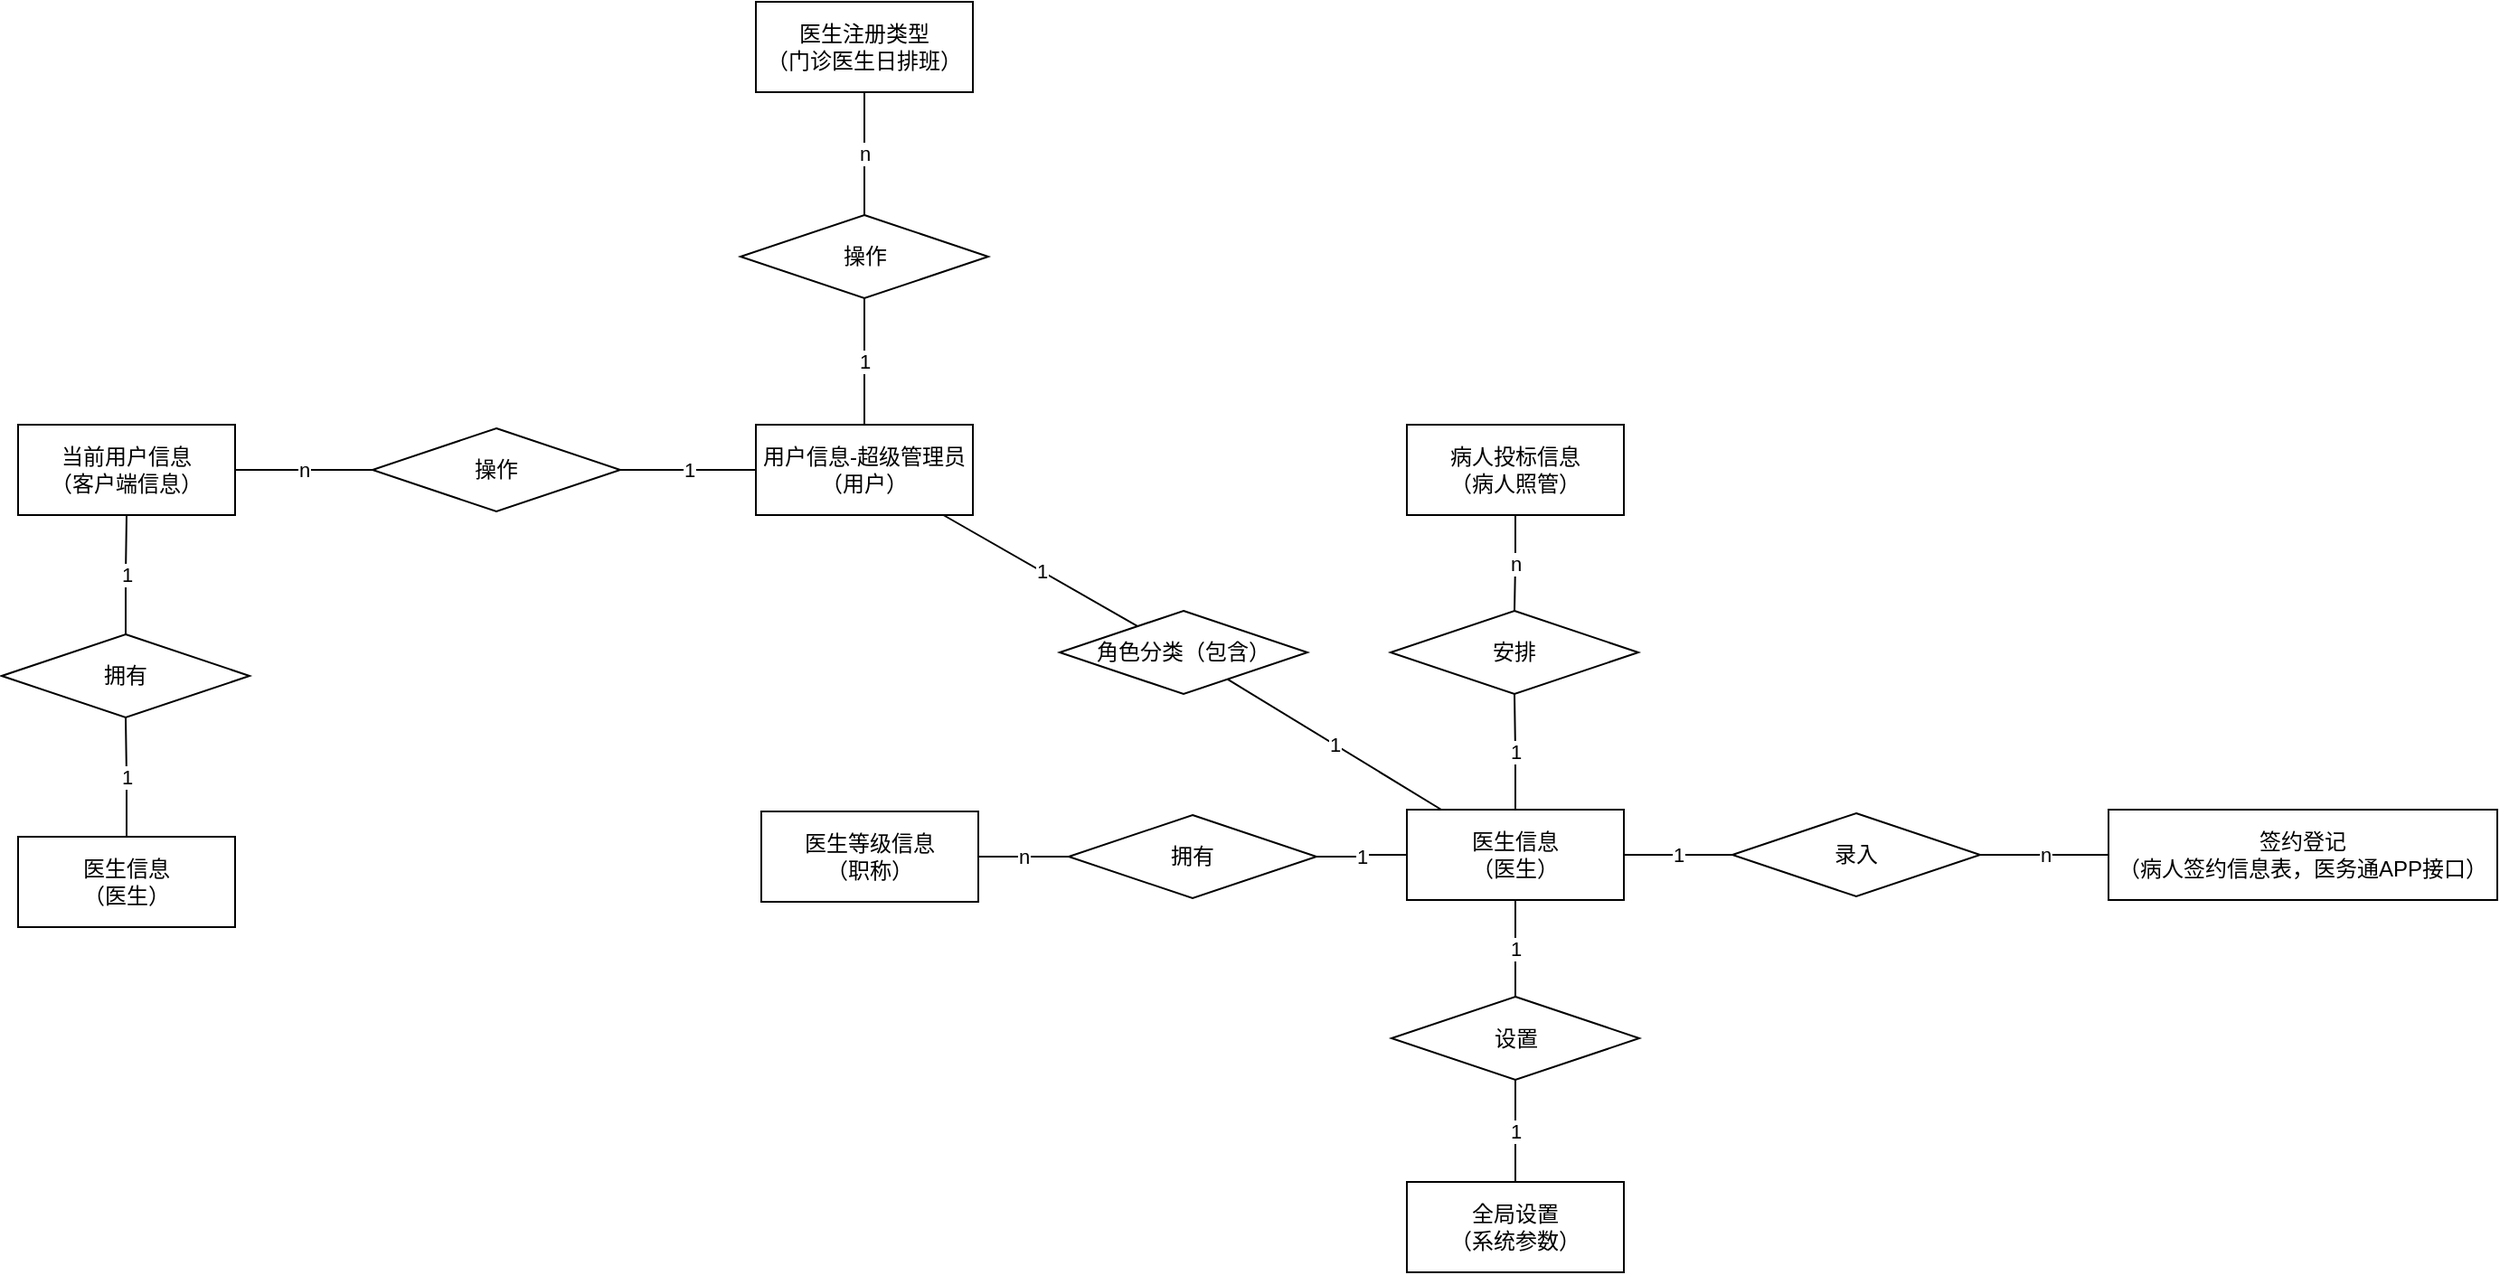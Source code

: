 <mxfile version="24.7.4">
  <diagram name="第 1 页" id="78033s9l0AK3vR_pznim">
    <mxGraphModel dx="2849" dy="1819" grid="0" gridSize="10" guides="1" tooltips="1" connect="1" arrows="1" fold="1" page="1" pageScale="1" pageWidth="827" pageHeight="1169" math="0" shadow="0">
      <root>
        <mxCell id="0" />
        <mxCell id="1" parent="0" />
        <mxCell id="rbatr0RZPFqrajTzZ2mt-5" value="1" style="edgeStyle=orthogonalEdgeStyle;rounded=0;orthogonalLoop=1;jettySize=auto;html=1;endArrow=none;endFill=0;" edge="1" parent="1" source="rbatr0RZPFqrajTzZ2mt-1" target="rbatr0RZPFqrajTzZ2mt-4">
          <mxGeometry relative="1" as="geometry" />
        </mxCell>
        <mxCell id="rbatr0RZPFqrajTzZ2mt-10" value="1" style="edgeStyle=orthogonalEdgeStyle;rounded=0;orthogonalLoop=1;jettySize=auto;html=1;endArrow=none;endFill=0;" edge="1" parent="1" source="rbatr0RZPFqrajTzZ2mt-1" target="rbatr0RZPFqrajTzZ2mt-9">
          <mxGeometry relative="1" as="geometry" />
        </mxCell>
        <mxCell id="rbatr0RZPFqrajTzZ2mt-14" value="1" style="edgeStyle=orthogonalEdgeStyle;rounded=0;orthogonalLoop=1;jettySize=auto;html=1;endArrow=none;endFill=0;" edge="1" parent="1" source="rbatr0RZPFqrajTzZ2mt-1" target="rbatr0RZPFqrajTzZ2mt-13">
          <mxGeometry relative="1" as="geometry" />
        </mxCell>
        <mxCell id="rbatr0RZPFqrajTzZ2mt-19" value="1" style="edgeStyle=orthogonalEdgeStyle;rounded=0;orthogonalLoop=1;jettySize=auto;html=1;endArrow=none;endFill=0;" edge="1" parent="1" source="rbatr0RZPFqrajTzZ2mt-1" target="rbatr0RZPFqrajTzZ2mt-18">
          <mxGeometry relative="1" as="geometry" />
        </mxCell>
        <mxCell id="rbatr0RZPFqrajTzZ2mt-1" value="&lt;div&gt;&lt;span style=&quot;background-color: initial;&quot;&gt;医生信息&lt;/span&gt;&lt;/div&gt;&lt;div&gt;（医生）&lt;/div&gt;" style="rounded=0;whiteSpace=wrap;html=1;" vertex="1" parent="1">
          <mxGeometry x="-681" y="-711" width="120" height="50" as="geometry" />
        </mxCell>
        <mxCell id="rbatr0RZPFqrajTzZ2mt-3" value="签约登记&lt;div&gt;（病人签约信息表，医务通APP接口）&lt;/div&gt;" style="rounded=0;whiteSpace=wrap;html=1;" vertex="1" parent="1">
          <mxGeometry x="-293" y="-711" width="215" height="50" as="geometry" />
        </mxCell>
        <mxCell id="rbatr0RZPFqrajTzZ2mt-6" value="n" style="edgeStyle=orthogonalEdgeStyle;rounded=0;orthogonalLoop=1;jettySize=auto;html=1;endArrow=none;endFill=0;" edge="1" parent="1" source="rbatr0RZPFqrajTzZ2mt-4" target="rbatr0RZPFqrajTzZ2mt-3">
          <mxGeometry relative="1" as="geometry" />
        </mxCell>
        <mxCell id="rbatr0RZPFqrajTzZ2mt-4" value="录入" style="rhombus;whiteSpace=wrap;html=1;" vertex="1" parent="1">
          <mxGeometry x="-501" y="-709" width="137" height="46" as="geometry" />
        </mxCell>
        <mxCell id="rbatr0RZPFqrajTzZ2mt-8" value="全局设置&lt;div&gt;（系统参数）&lt;/div&gt;" style="rounded=0;whiteSpace=wrap;html=1;" vertex="1" parent="1">
          <mxGeometry x="-681" y="-505" width="120" height="50" as="geometry" />
        </mxCell>
        <mxCell id="rbatr0RZPFqrajTzZ2mt-11" value="1" style="edgeStyle=orthogonalEdgeStyle;rounded=0;orthogonalLoop=1;jettySize=auto;html=1;endArrow=none;endFill=0;" edge="1" parent="1" source="rbatr0RZPFqrajTzZ2mt-9" target="rbatr0RZPFqrajTzZ2mt-8">
          <mxGeometry relative="1" as="geometry" />
        </mxCell>
        <mxCell id="rbatr0RZPFqrajTzZ2mt-9" value="设置" style="rhombus;whiteSpace=wrap;html=1;" vertex="1" parent="1">
          <mxGeometry x="-689.5" y="-607.5" width="137" height="46" as="geometry" />
        </mxCell>
        <mxCell id="rbatr0RZPFqrajTzZ2mt-12" value="医生等级信息&lt;div&gt;（职称）&lt;/div&gt;" style="rounded=0;whiteSpace=wrap;html=1;" vertex="1" parent="1">
          <mxGeometry x="-1038" y="-710" width="120" height="50" as="geometry" />
        </mxCell>
        <mxCell id="rbatr0RZPFqrajTzZ2mt-15" value="n" style="edgeStyle=orthogonalEdgeStyle;rounded=0;orthogonalLoop=1;jettySize=auto;html=1;endArrow=none;endFill=0;" edge="1" parent="1" source="rbatr0RZPFqrajTzZ2mt-13" target="rbatr0RZPFqrajTzZ2mt-12">
          <mxGeometry relative="1" as="geometry" />
        </mxCell>
        <mxCell id="rbatr0RZPFqrajTzZ2mt-13" value="拥有" style="rhombus;whiteSpace=wrap;html=1;" vertex="1" parent="1">
          <mxGeometry x="-868" y="-708" width="137" height="46" as="geometry" />
        </mxCell>
        <mxCell id="rbatr0RZPFqrajTzZ2mt-20" value="n" style="edgeStyle=orthogonalEdgeStyle;rounded=0;orthogonalLoop=1;jettySize=auto;html=1;endArrow=none;endFill=0;" edge="1" parent="1" source="rbatr0RZPFqrajTzZ2mt-17" target="rbatr0RZPFqrajTzZ2mt-18">
          <mxGeometry relative="1" as="geometry" />
        </mxCell>
        <mxCell id="rbatr0RZPFqrajTzZ2mt-17" value="病人投标信息&lt;div&gt;（病人照管）&lt;/div&gt;" style="rounded=0;whiteSpace=wrap;html=1;" vertex="1" parent="1">
          <mxGeometry x="-681" y="-924" width="120" height="50" as="geometry" />
        </mxCell>
        <mxCell id="rbatr0RZPFqrajTzZ2mt-18" value="安排" style="rhombus;whiteSpace=wrap;html=1;" vertex="1" parent="1">
          <mxGeometry x="-690" y="-821" width="137" height="46" as="geometry" />
        </mxCell>
        <mxCell id="rbatr0RZPFqrajTzZ2mt-23" value="1" style="rounded=0;orthogonalLoop=1;jettySize=auto;html=1;endArrow=none;endFill=0;" edge="1" parent="1" source="rbatr0RZPFqrajTzZ2mt-21" target="rbatr0RZPFqrajTzZ2mt-22">
          <mxGeometry relative="1" as="geometry" />
        </mxCell>
        <mxCell id="rbatr0RZPFqrajTzZ2mt-27" value="1" style="edgeStyle=orthogonalEdgeStyle;rounded=0;orthogonalLoop=1;jettySize=auto;html=1;endArrow=none;endFill=0;" edge="1" parent="1" source="rbatr0RZPFqrajTzZ2mt-21" target="rbatr0RZPFqrajTzZ2mt-26">
          <mxGeometry relative="1" as="geometry" />
        </mxCell>
        <mxCell id="rbatr0RZPFqrajTzZ2mt-35" value="1" style="edgeStyle=orthogonalEdgeStyle;rounded=0;orthogonalLoop=1;jettySize=auto;html=1;endArrow=none;endFill=0;" edge="1" parent="1" source="rbatr0RZPFqrajTzZ2mt-21" target="rbatr0RZPFqrajTzZ2mt-34">
          <mxGeometry relative="1" as="geometry" />
        </mxCell>
        <mxCell id="rbatr0RZPFqrajTzZ2mt-21" value="用户信息-超级管理员&lt;div&gt;（用户）&lt;/div&gt;" style="rounded=0;whiteSpace=wrap;html=1;" vertex="1" parent="1">
          <mxGeometry x="-1041" y="-924" width="120" height="50" as="geometry" />
        </mxCell>
        <mxCell id="rbatr0RZPFqrajTzZ2mt-24" value="1" style="rounded=0;orthogonalLoop=1;jettySize=auto;html=1;endArrow=none;endFill=0;" edge="1" parent="1" source="rbatr0RZPFqrajTzZ2mt-22" target="rbatr0RZPFqrajTzZ2mt-1">
          <mxGeometry relative="1" as="geometry" />
        </mxCell>
        <mxCell id="rbatr0RZPFqrajTzZ2mt-22" value="角色分类（包含）" style="rhombus;whiteSpace=wrap;html=1;" vertex="1" parent="1">
          <mxGeometry x="-873" y="-821" width="137" height="46" as="geometry" />
        </mxCell>
        <mxCell id="rbatr0RZPFqrajTzZ2mt-28" value="n" style="edgeStyle=orthogonalEdgeStyle;rounded=0;orthogonalLoop=1;jettySize=auto;html=1;endArrow=none;endFill=0;" edge="1" parent="1" source="rbatr0RZPFqrajTzZ2mt-25" target="rbatr0RZPFqrajTzZ2mt-26">
          <mxGeometry relative="1" as="geometry" />
        </mxCell>
        <mxCell id="rbatr0RZPFqrajTzZ2mt-25" value="当前用户信息&lt;div&gt;（客户端信息）&lt;/div&gt;" style="rounded=0;whiteSpace=wrap;html=1;" vertex="1" parent="1">
          <mxGeometry x="-1449" y="-924" width="120" height="50" as="geometry" />
        </mxCell>
        <mxCell id="rbatr0RZPFqrajTzZ2mt-26" value="操作" style="rhombus;whiteSpace=wrap;html=1;" vertex="1" parent="1">
          <mxGeometry x="-1253" y="-922" width="137" height="46" as="geometry" />
        </mxCell>
        <mxCell id="rbatr0RZPFqrajTzZ2mt-31" value="1" style="edgeStyle=orthogonalEdgeStyle;rounded=0;orthogonalLoop=1;jettySize=auto;html=1;endArrow=none;endFill=0;" edge="1" parent="1" source="rbatr0RZPFqrajTzZ2mt-29" target="rbatr0RZPFqrajTzZ2mt-30">
          <mxGeometry relative="1" as="geometry" />
        </mxCell>
        <mxCell id="rbatr0RZPFqrajTzZ2mt-29" value="&lt;div&gt;&lt;span style=&quot;background-color: initial;&quot;&gt;医生信息&lt;/span&gt;&lt;/div&gt;&lt;div&gt;（医生）&lt;/div&gt;" style="rounded=0;whiteSpace=wrap;html=1;" vertex="1" parent="1">
          <mxGeometry x="-1449" y="-696" width="120" height="50" as="geometry" />
        </mxCell>
        <mxCell id="rbatr0RZPFqrajTzZ2mt-32" value="1" style="edgeStyle=orthogonalEdgeStyle;rounded=0;orthogonalLoop=1;jettySize=auto;html=1;endArrow=none;endFill=0;" edge="1" parent="1" source="rbatr0RZPFqrajTzZ2mt-30" target="rbatr0RZPFqrajTzZ2mt-25">
          <mxGeometry relative="1" as="geometry" />
        </mxCell>
        <mxCell id="rbatr0RZPFqrajTzZ2mt-30" value="拥有" style="rhombus;whiteSpace=wrap;html=1;" vertex="1" parent="1">
          <mxGeometry x="-1458" y="-808" width="137" height="46" as="geometry" />
        </mxCell>
        <mxCell id="rbatr0RZPFqrajTzZ2mt-36" value="n" style="edgeStyle=orthogonalEdgeStyle;rounded=0;orthogonalLoop=1;jettySize=auto;html=1;endArrow=none;endFill=0;" edge="1" parent="1" source="rbatr0RZPFqrajTzZ2mt-33" target="rbatr0RZPFqrajTzZ2mt-34">
          <mxGeometry relative="1" as="geometry" />
        </mxCell>
        <mxCell id="rbatr0RZPFqrajTzZ2mt-33" value="医生注册类型&lt;div&gt;（门诊医生日排班）&lt;/div&gt;" style="rounded=0;whiteSpace=wrap;html=1;" vertex="1" parent="1">
          <mxGeometry x="-1041" y="-1158" width="120" height="50" as="geometry" />
        </mxCell>
        <mxCell id="rbatr0RZPFqrajTzZ2mt-34" value="操作" style="rhombus;whiteSpace=wrap;html=1;" vertex="1" parent="1">
          <mxGeometry x="-1049.5" y="-1040" width="137" height="46" as="geometry" />
        </mxCell>
      </root>
    </mxGraphModel>
  </diagram>
</mxfile>
